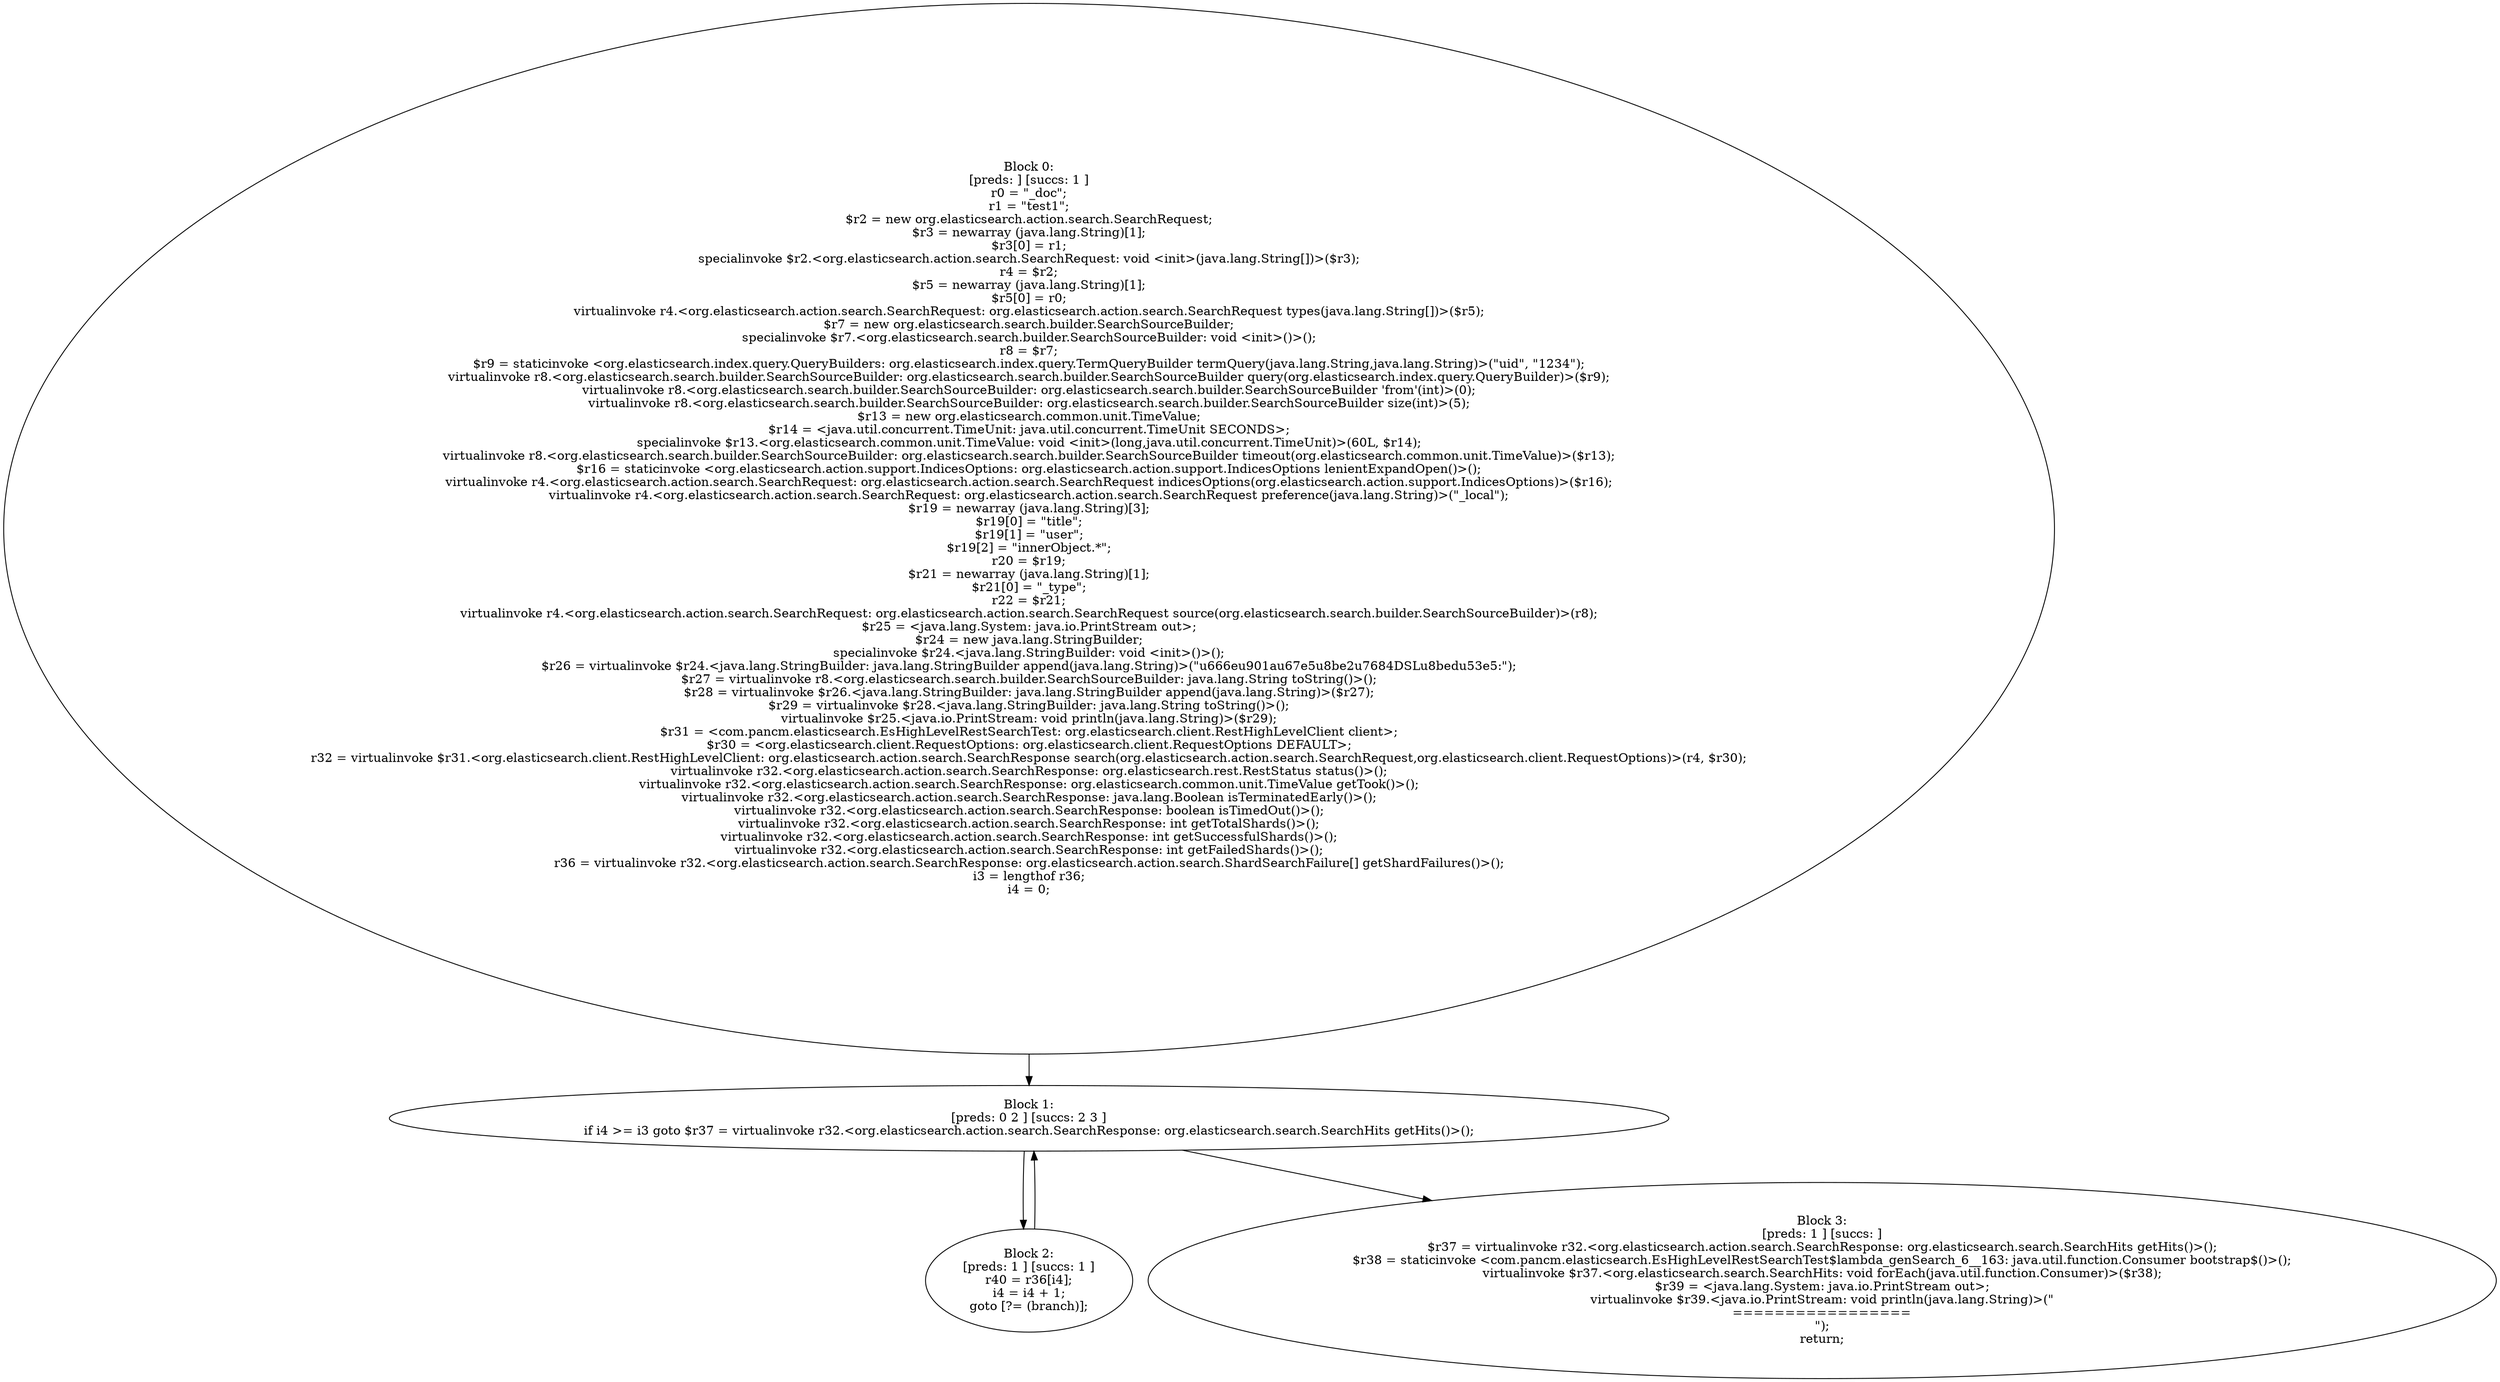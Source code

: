 digraph "unitGraph" {
    "Block 0:
[preds: ] [succs: 1 ]
r0 = \"_doc\";
r1 = \"test1\";
$r2 = new org.elasticsearch.action.search.SearchRequest;
$r3 = newarray (java.lang.String)[1];
$r3[0] = r1;
specialinvoke $r2.<org.elasticsearch.action.search.SearchRequest: void <init>(java.lang.String[])>($r3);
r4 = $r2;
$r5 = newarray (java.lang.String)[1];
$r5[0] = r0;
virtualinvoke r4.<org.elasticsearch.action.search.SearchRequest: org.elasticsearch.action.search.SearchRequest types(java.lang.String[])>($r5);
$r7 = new org.elasticsearch.search.builder.SearchSourceBuilder;
specialinvoke $r7.<org.elasticsearch.search.builder.SearchSourceBuilder: void <init>()>();
r8 = $r7;
$r9 = staticinvoke <org.elasticsearch.index.query.QueryBuilders: org.elasticsearch.index.query.TermQueryBuilder termQuery(java.lang.String,java.lang.String)>(\"uid\", \"1234\");
virtualinvoke r8.<org.elasticsearch.search.builder.SearchSourceBuilder: org.elasticsearch.search.builder.SearchSourceBuilder query(org.elasticsearch.index.query.QueryBuilder)>($r9);
virtualinvoke r8.<org.elasticsearch.search.builder.SearchSourceBuilder: org.elasticsearch.search.builder.SearchSourceBuilder 'from'(int)>(0);
virtualinvoke r8.<org.elasticsearch.search.builder.SearchSourceBuilder: org.elasticsearch.search.builder.SearchSourceBuilder size(int)>(5);
$r13 = new org.elasticsearch.common.unit.TimeValue;
$r14 = <java.util.concurrent.TimeUnit: java.util.concurrent.TimeUnit SECONDS>;
specialinvoke $r13.<org.elasticsearch.common.unit.TimeValue: void <init>(long,java.util.concurrent.TimeUnit)>(60L, $r14);
virtualinvoke r8.<org.elasticsearch.search.builder.SearchSourceBuilder: org.elasticsearch.search.builder.SearchSourceBuilder timeout(org.elasticsearch.common.unit.TimeValue)>($r13);
$r16 = staticinvoke <org.elasticsearch.action.support.IndicesOptions: org.elasticsearch.action.support.IndicesOptions lenientExpandOpen()>();
virtualinvoke r4.<org.elasticsearch.action.search.SearchRequest: org.elasticsearch.action.search.SearchRequest indicesOptions(org.elasticsearch.action.support.IndicesOptions)>($r16);
virtualinvoke r4.<org.elasticsearch.action.search.SearchRequest: org.elasticsearch.action.search.SearchRequest preference(java.lang.String)>(\"_local\");
$r19 = newarray (java.lang.String)[3];
$r19[0] = \"title\";
$r19[1] = \"user\";
$r19[2] = \"innerObject.*\";
r20 = $r19;
$r21 = newarray (java.lang.String)[1];
$r21[0] = \"_type\";
r22 = $r21;
virtualinvoke r4.<org.elasticsearch.action.search.SearchRequest: org.elasticsearch.action.search.SearchRequest source(org.elasticsearch.search.builder.SearchSourceBuilder)>(r8);
$r25 = <java.lang.System: java.io.PrintStream out>;
$r24 = new java.lang.StringBuilder;
specialinvoke $r24.<java.lang.StringBuilder: void <init>()>();
$r26 = virtualinvoke $r24.<java.lang.StringBuilder: java.lang.StringBuilder append(java.lang.String)>(\"\u666e\u901a\u67e5\u8be2\u7684DSL\u8bed\u53e5:\");
$r27 = virtualinvoke r8.<org.elasticsearch.search.builder.SearchSourceBuilder: java.lang.String toString()>();
$r28 = virtualinvoke $r26.<java.lang.StringBuilder: java.lang.StringBuilder append(java.lang.String)>($r27);
$r29 = virtualinvoke $r28.<java.lang.StringBuilder: java.lang.String toString()>();
virtualinvoke $r25.<java.io.PrintStream: void println(java.lang.String)>($r29);
$r31 = <com.pancm.elasticsearch.EsHighLevelRestSearchTest: org.elasticsearch.client.RestHighLevelClient client>;
$r30 = <org.elasticsearch.client.RequestOptions: org.elasticsearch.client.RequestOptions DEFAULT>;
r32 = virtualinvoke $r31.<org.elasticsearch.client.RestHighLevelClient: org.elasticsearch.action.search.SearchResponse search(org.elasticsearch.action.search.SearchRequest,org.elasticsearch.client.RequestOptions)>(r4, $r30);
virtualinvoke r32.<org.elasticsearch.action.search.SearchResponse: org.elasticsearch.rest.RestStatus status()>();
virtualinvoke r32.<org.elasticsearch.action.search.SearchResponse: org.elasticsearch.common.unit.TimeValue getTook()>();
virtualinvoke r32.<org.elasticsearch.action.search.SearchResponse: java.lang.Boolean isTerminatedEarly()>();
virtualinvoke r32.<org.elasticsearch.action.search.SearchResponse: boolean isTimedOut()>();
virtualinvoke r32.<org.elasticsearch.action.search.SearchResponse: int getTotalShards()>();
virtualinvoke r32.<org.elasticsearch.action.search.SearchResponse: int getSuccessfulShards()>();
virtualinvoke r32.<org.elasticsearch.action.search.SearchResponse: int getFailedShards()>();
r36 = virtualinvoke r32.<org.elasticsearch.action.search.SearchResponse: org.elasticsearch.action.search.ShardSearchFailure[] getShardFailures()>();
i3 = lengthof r36;
i4 = 0;
"
    "Block 1:
[preds: 0 2 ] [succs: 2 3 ]
if i4 >= i3 goto $r37 = virtualinvoke r32.<org.elasticsearch.action.search.SearchResponse: org.elasticsearch.search.SearchHits getHits()>();
"
    "Block 2:
[preds: 1 ] [succs: 1 ]
r40 = r36[i4];
i4 = i4 + 1;
goto [?= (branch)];
"
    "Block 3:
[preds: 1 ] [succs: ]
$r37 = virtualinvoke r32.<org.elasticsearch.action.search.SearchResponse: org.elasticsearch.search.SearchHits getHits()>();
$r38 = staticinvoke <com.pancm.elasticsearch.EsHighLevelRestSearchTest$lambda_genSearch_6__163: java.util.function.Consumer bootstrap$()>();
virtualinvoke $r37.<org.elasticsearch.search.SearchHits: void forEach(java.util.function.Consumer)>($r38);
$r39 = <java.lang.System: java.io.PrintStream out>;
virtualinvoke $r39.<java.io.PrintStream: void println(java.lang.String)>(\"\n=================\n\");
return;
"
    "Block 0:
[preds: ] [succs: 1 ]
r0 = \"_doc\";
r1 = \"test1\";
$r2 = new org.elasticsearch.action.search.SearchRequest;
$r3 = newarray (java.lang.String)[1];
$r3[0] = r1;
specialinvoke $r2.<org.elasticsearch.action.search.SearchRequest: void <init>(java.lang.String[])>($r3);
r4 = $r2;
$r5 = newarray (java.lang.String)[1];
$r5[0] = r0;
virtualinvoke r4.<org.elasticsearch.action.search.SearchRequest: org.elasticsearch.action.search.SearchRequest types(java.lang.String[])>($r5);
$r7 = new org.elasticsearch.search.builder.SearchSourceBuilder;
specialinvoke $r7.<org.elasticsearch.search.builder.SearchSourceBuilder: void <init>()>();
r8 = $r7;
$r9 = staticinvoke <org.elasticsearch.index.query.QueryBuilders: org.elasticsearch.index.query.TermQueryBuilder termQuery(java.lang.String,java.lang.String)>(\"uid\", \"1234\");
virtualinvoke r8.<org.elasticsearch.search.builder.SearchSourceBuilder: org.elasticsearch.search.builder.SearchSourceBuilder query(org.elasticsearch.index.query.QueryBuilder)>($r9);
virtualinvoke r8.<org.elasticsearch.search.builder.SearchSourceBuilder: org.elasticsearch.search.builder.SearchSourceBuilder 'from'(int)>(0);
virtualinvoke r8.<org.elasticsearch.search.builder.SearchSourceBuilder: org.elasticsearch.search.builder.SearchSourceBuilder size(int)>(5);
$r13 = new org.elasticsearch.common.unit.TimeValue;
$r14 = <java.util.concurrent.TimeUnit: java.util.concurrent.TimeUnit SECONDS>;
specialinvoke $r13.<org.elasticsearch.common.unit.TimeValue: void <init>(long,java.util.concurrent.TimeUnit)>(60L, $r14);
virtualinvoke r8.<org.elasticsearch.search.builder.SearchSourceBuilder: org.elasticsearch.search.builder.SearchSourceBuilder timeout(org.elasticsearch.common.unit.TimeValue)>($r13);
$r16 = staticinvoke <org.elasticsearch.action.support.IndicesOptions: org.elasticsearch.action.support.IndicesOptions lenientExpandOpen()>();
virtualinvoke r4.<org.elasticsearch.action.search.SearchRequest: org.elasticsearch.action.search.SearchRequest indicesOptions(org.elasticsearch.action.support.IndicesOptions)>($r16);
virtualinvoke r4.<org.elasticsearch.action.search.SearchRequest: org.elasticsearch.action.search.SearchRequest preference(java.lang.String)>(\"_local\");
$r19 = newarray (java.lang.String)[3];
$r19[0] = \"title\";
$r19[1] = \"user\";
$r19[2] = \"innerObject.*\";
r20 = $r19;
$r21 = newarray (java.lang.String)[1];
$r21[0] = \"_type\";
r22 = $r21;
virtualinvoke r4.<org.elasticsearch.action.search.SearchRequest: org.elasticsearch.action.search.SearchRequest source(org.elasticsearch.search.builder.SearchSourceBuilder)>(r8);
$r25 = <java.lang.System: java.io.PrintStream out>;
$r24 = new java.lang.StringBuilder;
specialinvoke $r24.<java.lang.StringBuilder: void <init>()>();
$r26 = virtualinvoke $r24.<java.lang.StringBuilder: java.lang.StringBuilder append(java.lang.String)>(\"\u666e\u901a\u67e5\u8be2\u7684DSL\u8bed\u53e5:\");
$r27 = virtualinvoke r8.<org.elasticsearch.search.builder.SearchSourceBuilder: java.lang.String toString()>();
$r28 = virtualinvoke $r26.<java.lang.StringBuilder: java.lang.StringBuilder append(java.lang.String)>($r27);
$r29 = virtualinvoke $r28.<java.lang.StringBuilder: java.lang.String toString()>();
virtualinvoke $r25.<java.io.PrintStream: void println(java.lang.String)>($r29);
$r31 = <com.pancm.elasticsearch.EsHighLevelRestSearchTest: org.elasticsearch.client.RestHighLevelClient client>;
$r30 = <org.elasticsearch.client.RequestOptions: org.elasticsearch.client.RequestOptions DEFAULT>;
r32 = virtualinvoke $r31.<org.elasticsearch.client.RestHighLevelClient: org.elasticsearch.action.search.SearchResponse search(org.elasticsearch.action.search.SearchRequest,org.elasticsearch.client.RequestOptions)>(r4, $r30);
virtualinvoke r32.<org.elasticsearch.action.search.SearchResponse: org.elasticsearch.rest.RestStatus status()>();
virtualinvoke r32.<org.elasticsearch.action.search.SearchResponse: org.elasticsearch.common.unit.TimeValue getTook()>();
virtualinvoke r32.<org.elasticsearch.action.search.SearchResponse: java.lang.Boolean isTerminatedEarly()>();
virtualinvoke r32.<org.elasticsearch.action.search.SearchResponse: boolean isTimedOut()>();
virtualinvoke r32.<org.elasticsearch.action.search.SearchResponse: int getTotalShards()>();
virtualinvoke r32.<org.elasticsearch.action.search.SearchResponse: int getSuccessfulShards()>();
virtualinvoke r32.<org.elasticsearch.action.search.SearchResponse: int getFailedShards()>();
r36 = virtualinvoke r32.<org.elasticsearch.action.search.SearchResponse: org.elasticsearch.action.search.ShardSearchFailure[] getShardFailures()>();
i3 = lengthof r36;
i4 = 0;
"->"Block 1:
[preds: 0 2 ] [succs: 2 3 ]
if i4 >= i3 goto $r37 = virtualinvoke r32.<org.elasticsearch.action.search.SearchResponse: org.elasticsearch.search.SearchHits getHits()>();
";
    "Block 1:
[preds: 0 2 ] [succs: 2 3 ]
if i4 >= i3 goto $r37 = virtualinvoke r32.<org.elasticsearch.action.search.SearchResponse: org.elasticsearch.search.SearchHits getHits()>();
"->"Block 2:
[preds: 1 ] [succs: 1 ]
r40 = r36[i4];
i4 = i4 + 1;
goto [?= (branch)];
";
    "Block 1:
[preds: 0 2 ] [succs: 2 3 ]
if i4 >= i3 goto $r37 = virtualinvoke r32.<org.elasticsearch.action.search.SearchResponse: org.elasticsearch.search.SearchHits getHits()>();
"->"Block 3:
[preds: 1 ] [succs: ]
$r37 = virtualinvoke r32.<org.elasticsearch.action.search.SearchResponse: org.elasticsearch.search.SearchHits getHits()>();
$r38 = staticinvoke <com.pancm.elasticsearch.EsHighLevelRestSearchTest$lambda_genSearch_6__163: java.util.function.Consumer bootstrap$()>();
virtualinvoke $r37.<org.elasticsearch.search.SearchHits: void forEach(java.util.function.Consumer)>($r38);
$r39 = <java.lang.System: java.io.PrintStream out>;
virtualinvoke $r39.<java.io.PrintStream: void println(java.lang.String)>(\"\n=================\n\");
return;
";
    "Block 2:
[preds: 1 ] [succs: 1 ]
r40 = r36[i4];
i4 = i4 + 1;
goto [?= (branch)];
"->"Block 1:
[preds: 0 2 ] [succs: 2 3 ]
if i4 >= i3 goto $r37 = virtualinvoke r32.<org.elasticsearch.action.search.SearchResponse: org.elasticsearch.search.SearchHits getHits()>();
";
}
